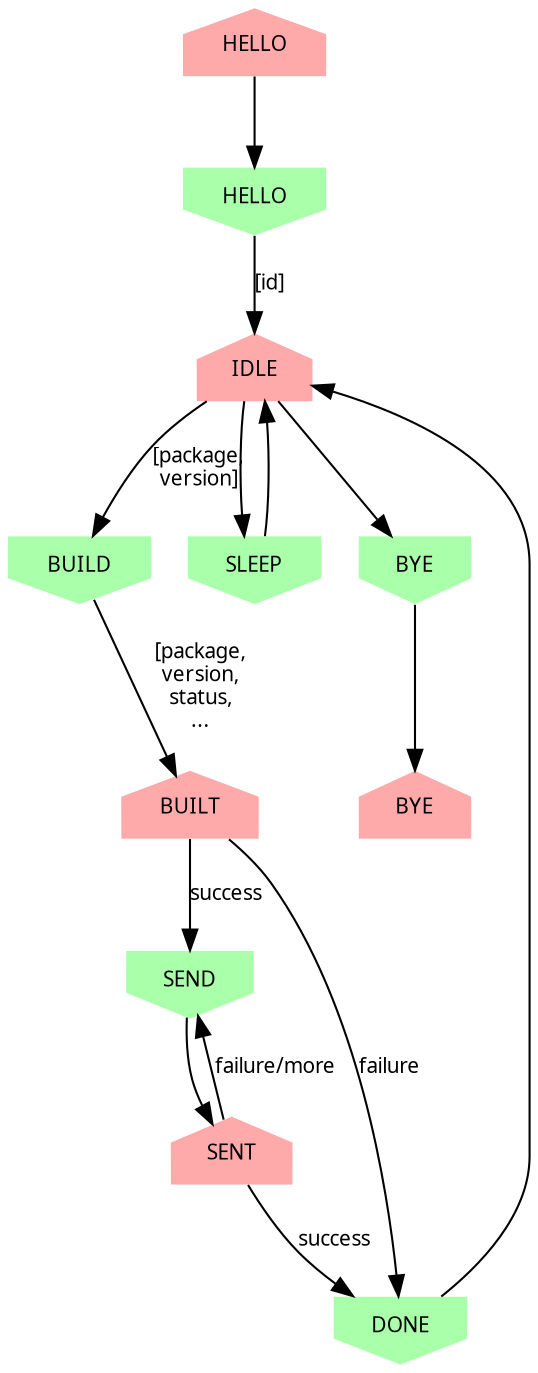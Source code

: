digraph slave {
    /* Sent messages */
    node [shape=house, fontname=Sans, fontsize=10, style=filled, fillcolor="#ffaaaa", penwidth=0];
    HELLO1 [label="HELLO"];
    IDLE;
    BUILT;
    SENT;
    BYE2 [label="BYE"];

    /* Received messages */
    node [shape=invhouse, fontname=Sans, fontsize=10, style=filled, fillcolor="#aaffaa", penwidth=0];
    HELLO2 [label="HELLO"];
    BUILD;
    SEND;
    DONE;
    SLEEP;
    BYE1 [label="BYE"];

    /* Edges */
    edge [fontname=Sans, fontsize=10];
    HELLO1->HELLO2;
    HELLO2->IDLE [label="[id]"];
    IDLE->BUILD [label="[package,\nversion]"];
    IDLE->SLEEP;
    IDLE->BYE1;
    SLEEP->IDLE;
    BUILD->BUILT [label="[package,\nversion,\nstatus,\n..."];
    BUILT->DONE [label="failure"];
    BUILT->SEND [label="success"];
    SEND->SENT;
    SENT->DONE [label="success"];
    SENT->SEND [label="failure/more"];
    DONE->IDLE;
    BYE1->BYE2;
}
